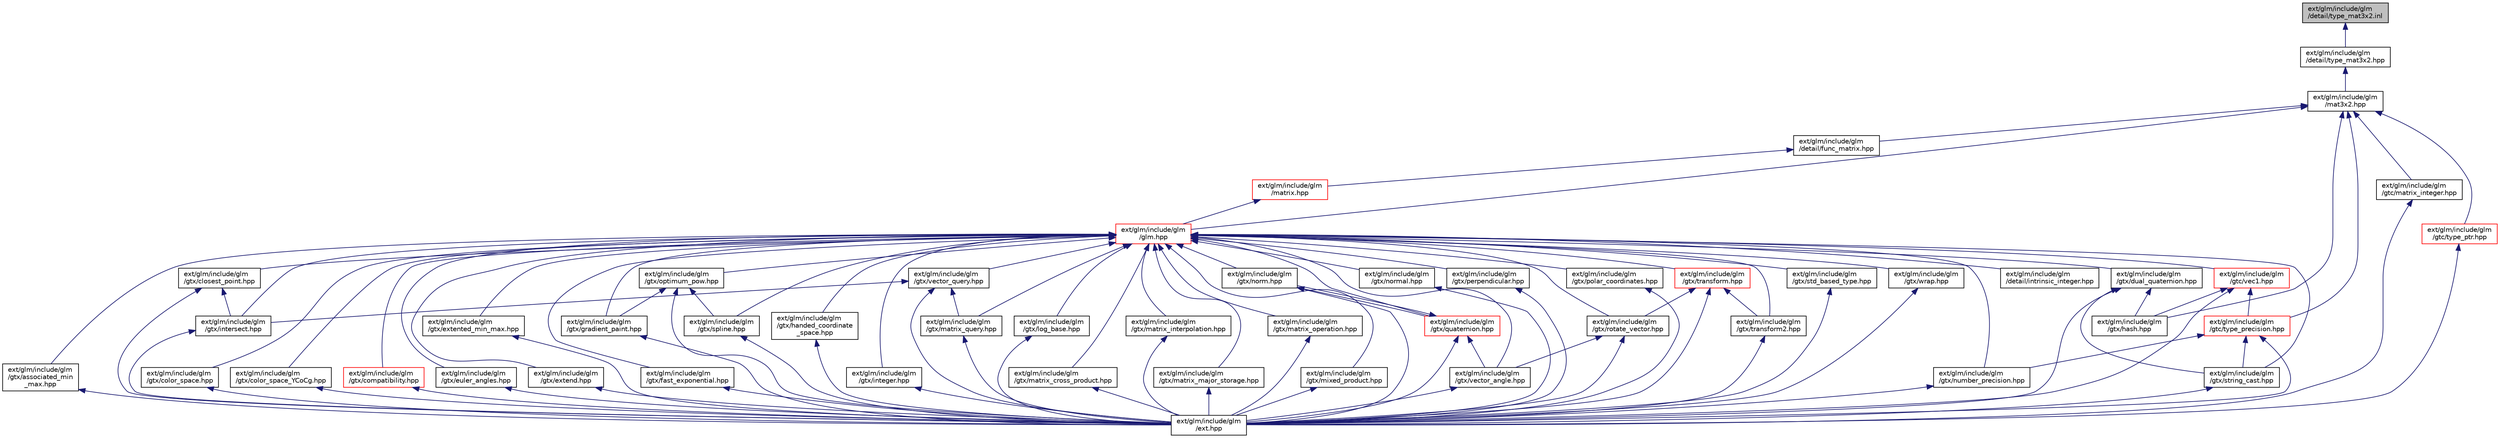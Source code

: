 digraph "ext/glm/include/glm/detail/type_mat3x2.inl"
{
  edge [fontname="Helvetica",fontsize="10",labelfontname="Helvetica",labelfontsize="10"];
  node [fontname="Helvetica",fontsize="10",shape=record];
  Node1 [label="ext/glm/include/glm\l/detail/type_mat3x2.inl",height=0.2,width=0.4,color="black", fillcolor="grey75", style="filled" fontcolor="black"];
  Node1 -> Node2 [dir="back",color="midnightblue",fontsize="10",style="solid"];
  Node2 [label="ext/glm/include/glm\l/detail/type_mat3x2.hpp",height=0.2,width=0.4,color="black", fillcolor="white", style="filled",URL="$type__mat3x2_8hpp.html"];
  Node2 -> Node3 [dir="back",color="midnightblue",fontsize="10",style="solid"];
  Node3 [label="ext/glm/include/glm\l/mat3x2.hpp",height=0.2,width=0.4,color="black", fillcolor="white", style="filled",URL="$mat3x2_8hpp.html"];
  Node3 -> Node4 [dir="back",color="midnightblue",fontsize="10",style="solid"];
  Node4 [label="ext/glm/include/glm\l/detail/func_matrix.hpp",height=0.2,width=0.4,color="black", fillcolor="white", style="filled",URL="$func__matrix_8hpp.html"];
  Node4 -> Node5 [dir="back",color="midnightblue",fontsize="10",style="solid"];
  Node5 [label="ext/glm/include/glm\l/matrix.hpp",height=0.2,width=0.4,color="red", fillcolor="white", style="filled",URL="$matrix_8hpp.html"];
  Node5 -> Node6 [dir="back",color="midnightblue",fontsize="10",style="solid"];
  Node6 [label="ext/glm/include/glm\l/glm.hpp",height=0.2,width=0.4,color="red", fillcolor="white", style="filled",URL="$glm_8hpp.html"];
  Node6 -> Node7 [dir="back",color="midnightblue",fontsize="10",style="solid"];
  Node7 [label="ext/glm/include/glm\l/detail/intrinsic_integer.hpp",height=0.2,width=0.4,color="black", fillcolor="white", style="filled",URL="$intrinsic__integer_8hpp.html"];
  Node6 -> Node8 [dir="back",color="midnightblue",fontsize="10",style="solid"];
  Node8 [label="ext/glm/include/glm\l/gtc/vec1.hpp",height=0.2,width=0.4,color="red", fillcolor="white", style="filled",URL="$vec1_8hpp.html"];
  Node8 -> Node9 [dir="back",color="midnightblue",fontsize="10",style="solid"];
  Node9 [label="ext/glm/include/glm\l/gtc/type_precision.hpp",height=0.2,width=0.4,color="red", fillcolor="white", style="filled",URL="$type__precision_8hpp.html"];
  Node9 -> Node10 [dir="back",color="midnightblue",fontsize="10",style="solid"];
  Node10 [label="ext/glm/include/glm\l/ext.hpp",height=0.2,width=0.4,color="black", fillcolor="white", style="filled",URL="$ext_8hpp_source.html"];
  Node9 -> Node11 [dir="back",color="midnightblue",fontsize="10",style="solid"];
  Node11 [label="ext/glm/include/glm\l/gtx/number_precision.hpp",height=0.2,width=0.4,color="black", fillcolor="white", style="filled",URL="$number__precision_8hpp.html"];
  Node11 -> Node10 [dir="back",color="midnightblue",fontsize="10",style="solid"];
  Node9 -> Node12 [dir="back",color="midnightblue",fontsize="10",style="solid"];
  Node12 [label="ext/glm/include/glm\l/gtx/string_cast.hpp",height=0.2,width=0.4,color="black", fillcolor="white", style="filled",URL="$string__cast_8hpp.html"];
  Node12 -> Node10 [dir="back",color="midnightblue",fontsize="10",style="solid"];
  Node8 -> Node10 [dir="back",color="midnightblue",fontsize="10",style="solid"];
  Node8 -> Node13 [dir="back",color="midnightblue",fontsize="10",style="solid"];
  Node13 [label="ext/glm/include/glm\l/gtx/hash.hpp",height=0.2,width=0.4,color="black", fillcolor="white", style="filled",URL="$hash_8hpp.html"];
  Node6 -> Node14 [dir="back",color="midnightblue",fontsize="10",style="solid"];
  Node14 [label="ext/glm/include/glm\l/gtx/associated_min\l_max.hpp",height=0.2,width=0.4,color="black", fillcolor="white", style="filled",URL="$associated__min__max_8hpp.html"];
  Node14 -> Node10 [dir="back",color="midnightblue",fontsize="10",style="solid"];
  Node6 -> Node15 [dir="back",color="midnightblue",fontsize="10",style="solid"];
  Node15 [label="ext/glm/include/glm\l/gtx/closest_point.hpp",height=0.2,width=0.4,color="black", fillcolor="white", style="filled",URL="$closest__point_8hpp.html"];
  Node15 -> Node10 [dir="back",color="midnightblue",fontsize="10",style="solid"];
  Node15 -> Node16 [dir="back",color="midnightblue",fontsize="10",style="solid"];
  Node16 [label="ext/glm/include/glm\l/gtx/intersect.hpp",height=0.2,width=0.4,color="black", fillcolor="white", style="filled",URL="$intersect_8hpp.html"];
  Node16 -> Node10 [dir="back",color="midnightblue",fontsize="10",style="solid"];
  Node6 -> Node17 [dir="back",color="midnightblue",fontsize="10",style="solid"];
  Node17 [label="ext/glm/include/glm\l/gtx/color_space.hpp",height=0.2,width=0.4,color="black", fillcolor="white", style="filled",URL="$gtx_2color__space_8hpp.html"];
  Node17 -> Node10 [dir="back",color="midnightblue",fontsize="10",style="solid"];
  Node6 -> Node18 [dir="back",color="midnightblue",fontsize="10",style="solid"];
  Node18 [label="ext/glm/include/glm\l/gtx/color_space_YCoCg.hpp",height=0.2,width=0.4,color="black", fillcolor="white", style="filled",URL="$color__space___y_co_cg_8hpp.html"];
  Node18 -> Node10 [dir="back",color="midnightblue",fontsize="10",style="solid"];
  Node6 -> Node19 [dir="back",color="midnightblue",fontsize="10",style="solid"];
  Node19 [label="ext/glm/include/glm\l/gtx/compatibility.hpp",height=0.2,width=0.4,color="red", fillcolor="white", style="filled",URL="$compatibility_8hpp.html"];
  Node19 -> Node10 [dir="back",color="midnightblue",fontsize="10",style="solid"];
  Node6 -> Node20 [dir="back",color="midnightblue",fontsize="10",style="solid"];
  Node20 [label="ext/glm/include/glm\l/gtx/dual_quaternion.hpp",height=0.2,width=0.4,color="black", fillcolor="white", style="filled",URL="$dual__quaternion_8hpp.html"];
  Node20 -> Node10 [dir="back",color="midnightblue",fontsize="10",style="solid"];
  Node20 -> Node12 [dir="back",color="midnightblue",fontsize="10",style="solid"];
  Node20 -> Node13 [dir="back",color="midnightblue",fontsize="10",style="solid"];
  Node6 -> Node21 [dir="back",color="midnightblue",fontsize="10",style="solid"];
  Node21 [label="ext/glm/include/glm\l/gtx/euler_angles.hpp",height=0.2,width=0.4,color="black", fillcolor="white", style="filled",URL="$euler__angles_8hpp.html"];
  Node21 -> Node10 [dir="back",color="midnightblue",fontsize="10",style="solid"];
  Node6 -> Node22 [dir="back",color="midnightblue",fontsize="10",style="solid"];
  Node22 [label="ext/glm/include/glm\l/gtx/extend.hpp",height=0.2,width=0.4,color="black", fillcolor="white", style="filled",URL="$extend_8hpp.html"];
  Node22 -> Node10 [dir="back",color="midnightblue",fontsize="10",style="solid"];
  Node6 -> Node23 [dir="back",color="midnightblue",fontsize="10",style="solid"];
  Node23 [label="ext/glm/include/glm\l/gtx/extented_min_max.hpp",height=0.2,width=0.4,color="black", fillcolor="white", style="filled",URL="$extented__min__max_8hpp.html"];
  Node23 -> Node10 [dir="back",color="midnightblue",fontsize="10",style="solid"];
  Node6 -> Node24 [dir="back",color="midnightblue",fontsize="10",style="solid"];
  Node24 [label="ext/glm/include/glm\l/gtx/fast_exponential.hpp",height=0.2,width=0.4,color="black", fillcolor="white", style="filled",URL="$fast__exponential_8hpp.html"];
  Node24 -> Node10 [dir="back",color="midnightblue",fontsize="10",style="solid"];
  Node6 -> Node25 [dir="back",color="midnightblue",fontsize="10",style="solid"];
  Node25 [label="ext/glm/include/glm\l/gtx/gradient_paint.hpp",height=0.2,width=0.4,color="black", fillcolor="white", style="filled",URL="$gradient__paint_8hpp.html"];
  Node25 -> Node10 [dir="back",color="midnightblue",fontsize="10",style="solid"];
  Node6 -> Node26 [dir="back",color="midnightblue",fontsize="10",style="solid"];
  Node26 [label="ext/glm/include/glm\l/gtx/optimum_pow.hpp",height=0.2,width=0.4,color="black", fillcolor="white", style="filled",URL="$optimum__pow_8hpp.html"];
  Node26 -> Node25 [dir="back",color="midnightblue",fontsize="10",style="solid"];
  Node26 -> Node10 [dir="back",color="midnightblue",fontsize="10",style="solid"];
  Node26 -> Node27 [dir="back",color="midnightblue",fontsize="10",style="solid"];
  Node27 [label="ext/glm/include/glm\l/gtx/spline.hpp",height=0.2,width=0.4,color="black", fillcolor="white", style="filled",URL="$spline_8hpp.html"];
  Node27 -> Node10 [dir="back",color="midnightblue",fontsize="10",style="solid"];
  Node6 -> Node28 [dir="back",color="midnightblue",fontsize="10",style="solid"];
  Node28 [label="ext/glm/include/glm\l/gtx/handed_coordinate\l_space.hpp",height=0.2,width=0.4,color="black", fillcolor="white", style="filled",URL="$handed__coordinate__space_8hpp.html"];
  Node28 -> Node10 [dir="back",color="midnightblue",fontsize="10",style="solid"];
  Node6 -> Node29 [dir="back",color="midnightblue",fontsize="10",style="solid"];
  Node29 [label="ext/glm/include/glm\l/gtx/integer.hpp",height=0.2,width=0.4,color="black", fillcolor="white", style="filled",URL="$gtx_2integer_8hpp.html"];
  Node29 -> Node10 [dir="back",color="midnightblue",fontsize="10",style="solid"];
  Node6 -> Node16 [dir="back",color="midnightblue",fontsize="10",style="solid"];
  Node6 -> Node30 [dir="back",color="midnightblue",fontsize="10",style="solid"];
  Node30 [label="ext/glm/include/glm\l/gtx/vector_query.hpp",height=0.2,width=0.4,color="black", fillcolor="white", style="filled",URL="$vector__query_8hpp.html"];
  Node30 -> Node16 [dir="back",color="midnightblue",fontsize="10",style="solid"];
  Node30 -> Node31 [dir="back",color="midnightblue",fontsize="10",style="solid"];
  Node31 [label="ext/glm/include/glm\l/gtx/matrix_query.hpp",height=0.2,width=0.4,color="black", fillcolor="white", style="filled",URL="$matrix__query_8hpp.html"];
  Node31 -> Node10 [dir="back",color="midnightblue",fontsize="10",style="solid"];
  Node30 -> Node10 [dir="back",color="midnightblue",fontsize="10",style="solid"];
  Node6 -> Node32 [dir="back",color="midnightblue",fontsize="10",style="solid"];
  Node32 [label="ext/glm/include/glm\l/gtx/log_base.hpp",height=0.2,width=0.4,color="black", fillcolor="white", style="filled",URL="$log__base_8hpp.html"];
  Node32 -> Node10 [dir="back",color="midnightblue",fontsize="10",style="solid"];
  Node6 -> Node33 [dir="back",color="midnightblue",fontsize="10",style="solid"];
  Node33 [label="ext/glm/include/glm\l/gtx/matrix_cross_product.hpp",height=0.2,width=0.4,color="black", fillcolor="white", style="filled",URL="$matrix__cross__product_8hpp.html"];
  Node33 -> Node10 [dir="back",color="midnightblue",fontsize="10",style="solid"];
  Node6 -> Node34 [dir="back",color="midnightblue",fontsize="10",style="solid"];
  Node34 [label="ext/glm/include/glm\l/gtx/matrix_interpolation.hpp",height=0.2,width=0.4,color="black", fillcolor="white", style="filled",URL="$matrix__interpolation_8hpp.html"];
  Node34 -> Node10 [dir="back",color="midnightblue",fontsize="10",style="solid"];
  Node6 -> Node35 [dir="back",color="midnightblue",fontsize="10",style="solid"];
  Node35 [label="ext/glm/include/glm\l/gtx/matrix_major_storage.hpp",height=0.2,width=0.4,color="black", fillcolor="white", style="filled",URL="$matrix__major__storage_8hpp.html"];
  Node35 -> Node10 [dir="back",color="midnightblue",fontsize="10",style="solid"];
  Node6 -> Node36 [dir="back",color="midnightblue",fontsize="10",style="solid"];
  Node36 [label="ext/glm/include/glm\l/gtx/matrix_operation.hpp",height=0.2,width=0.4,color="black", fillcolor="white", style="filled",URL="$matrix__operation_8hpp.html"];
  Node36 -> Node10 [dir="back",color="midnightblue",fontsize="10",style="solid"];
  Node6 -> Node31 [dir="back",color="midnightblue",fontsize="10",style="solid"];
  Node6 -> Node37 [dir="back",color="midnightblue",fontsize="10",style="solid"];
  Node37 [label="ext/glm/include/glm\l/gtx/mixed_product.hpp",height=0.2,width=0.4,color="black", fillcolor="white", style="filled",URL="$mixed__product_8hpp.html"];
  Node37 -> Node10 [dir="back",color="midnightblue",fontsize="10",style="solid"];
  Node6 -> Node38 [dir="back",color="midnightblue",fontsize="10",style="solid"];
  Node38 [label="ext/glm/include/glm\l/gtx/norm.hpp",height=0.2,width=0.4,color="black", fillcolor="white", style="filled",URL="$norm_8hpp.html"];
  Node38 -> Node10 [dir="back",color="midnightblue",fontsize="10",style="solid"];
  Node38 -> Node39 [dir="back",color="midnightblue",fontsize="10",style="solid"];
  Node39 [label="ext/glm/include/glm\l/gtx/quaternion.hpp",height=0.2,width=0.4,color="red", fillcolor="white", style="filled",URL="$gtx_2quaternion_8hpp.html"];
  Node39 -> Node38 [dir="back",color="midnightblue",fontsize="10",style="solid"];
  Node39 -> Node10 [dir="back",color="midnightblue",fontsize="10",style="solid"];
  Node39 -> Node40 [dir="back",color="midnightblue",fontsize="10",style="solid"];
  Node40 [label="ext/glm/include/glm\l/gtx/vector_angle.hpp",height=0.2,width=0.4,color="black", fillcolor="white", style="filled",URL="$vector__angle_8hpp.html"];
  Node40 -> Node10 [dir="back",color="midnightblue",fontsize="10",style="solid"];
  Node6 -> Node39 [dir="back",color="midnightblue",fontsize="10",style="solid"];
  Node6 -> Node41 [dir="back",color="midnightblue",fontsize="10",style="solid"];
  Node41 [label="ext/glm/include/glm\l/gtx/normal.hpp",height=0.2,width=0.4,color="black", fillcolor="white", style="filled",URL="$normal_8hpp.html"];
  Node41 -> Node10 [dir="back",color="midnightblue",fontsize="10",style="solid"];
  Node6 -> Node11 [dir="back",color="midnightblue",fontsize="10",style="solid"];
  Node6 -> Node42 [dir="back",color="midnightblue",fontsize="10",style="solid"];
  Node42 [label="ext/glm/include/glm\l/gtx/perpendicular.hpp",height=0.2,width=0.4,color="black", fillcolor="white", style="filled",URL="$perpendicular_8hpp.html"];
  Node42 -> Node10 [dir="back",color="midnightblue",fontsize="10",style="solid"];
  Node6 -> Node43 [dir="back",color="midnightblue",fontsize="10",style="solid"];
  Node43 [label="ext/glm/include/glm\l/gtx/polar_coordinates.hpp",height=0.2,width=0.4,color="black", fillcolor="white", style="filled",URL="$polar__coordinates_8hpp.html"];
  Node43 -> Node10 [dir="back",color="midnightblue",fontsize="10",style="solid"];
  Node6 -> Node44 [dir="back",color="midnightblue",fontsize="10",style="solid"];
  Node44 [label="ext/glm/include/glm\l/gtx/rotate_vector.hpp",height=0.2,width=0.4,color="black", fillcolor="white", style="filled",URL="$rotate__vector_8hpp.html"];
  Node44 -> Node10 [dir="back",color="midnightblue",fontsize="10",style="solid"];
  Node44 -> Node40 [dir="back",color="midnightblue",fontsize="10",style="solid"];
  Node6 -> Node45 [dir="back",color="midnightblue",fontsize="10",style="solid"];
  Node45 [label="ext/glm/include/glm\l/gtx/transform.hpp",height=0.2,width=0.4,color="red", fillcolor="white", style="filled",URL="$transform_8hpp.html"];
  Node45 -> Node44 [dir="back",color="midnightblue",fontsize="10",style="solid"];
  Node45 -> Node10 [dir="back",color="midnightblue",fontsize="10",style="solid"];
  Node45 -> Node46 [dir="back",color="midnightblue",fontsize="10",style="solid"];
  Node46 [label="ext/glm/include/glm\l/gtx/transform2.hpp",height=0.2,width=0.4,color="black", fillcolor="white", style="filled",URL="$transform2_8hpp.html"];
  Node46 -> Node10 [dir="back",color="midnightblue",fontsize="10",style="solid"];
  Node6 -> Node27 [dir="back",color="midnightblue",fontsize="10",style="solid"];
  Node6 -> Node47 [dir="back",color="midnightblue",fontsize="10",style="solid"];
  Node47 [label="ext/glm/include/glm\l/gtx/std_based_type.hpp",height=0.2,width=0.4,color="black", fillcolor="white", style="filled",URL="$std__based__type_8hpp.html"];
  Node47 -> Node10 [dir="back",color="midnightblue",fontsize="10",style="solid"];
  Node6 -> Node12 [dir="back",color="midnightblue",fontsize="10",style="solid"];
  Node6 -> Node46 [dir="back",color="midnightblue",fontsize="10",style="solid"];
  Node6 -> Node40 [dir="back",color="midnightblue",fontsize="10",style="solid"];
  Node6 -> Node48 [dir="back",color="midnightblue",fontsize="10",style="solid"];
  Node48 [label="ext/glm/include/glm\l/gtx/wrap.hpp",height=0.2,width=0.4,color="black", fillcolor="white", style="filled",URL="$wrap_8hpp.html"];
  Node48 -> Node10 [dir="back",color="midnightblue",fontsize="10",style="solid"];
  Node3 -> Node49 [dir="back",color="midnightblue",fontsize="10",style="solid"];
  Node49 [label="ext/glm/include/glm\l/gtc/matrix_integer.hpp",height=0.2,width=0.4,color="black", fillcolor="white", style="filled",URL="$matrix__integer_8hpp.html"];
  Node49 -> Node10 [dir="back",color="midnightblue",fontsize="10",style="solid"];
  Node3 -> Node6 [dir="back",color="midnightblue",fontsize="10",style="solid"];
  Node3 -> Node9 [dir="back",color="midnightblue",fontsize="10",style="solid"];
  Node3 -> Node50 [dir="back",color="midnightblue",fontsize="10",style="solid"];
  Node50 [label="ext/glm/include/glm\l/gtc/type_ptr.hpp",height=0.2,width=0.4,color="red", fillcolor="white", style="filled",URL="$type__ptr_8hpp.html"];
  Node50 -> Node10 [dir="back",color="midnightblue",fontsize="10",style="solid"];
  Node3 -> Node13 [dir="back",color="midnightblue",fontsize="10",style="solid"];
}
